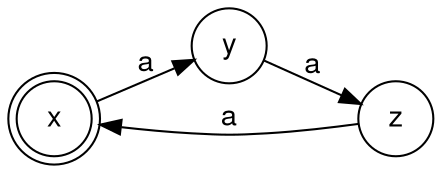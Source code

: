 digraph finite_state_machine {
	fontname="Helvetica,Arial,sans-serif"
	node [fontname="Helvetica,Arial,sans-serif"]
	edge [fontname="Helvetica,Arial,sans-serif"]
	rankdir=LR;
	node [shape = doublecircle]; x;
	node [shape = circle];
	x -> y [label = "a"];
	y -> z [label = "a"];
	z -> x [label = "a"];
}
